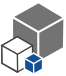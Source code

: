 <?xml version="1.0" encoding="UTF-8"?>
<dia:diagram xmlns:dia="http://www.lysator.liu.se/~alla/dia/">
  <dia:layer name="Fondo" visible="true" active="true">
    <dia:group>
      <dia:group>
        <dia:group>
          <dia:group>
            <dia:object type="Standard - Polygon" version="0" id="O0">
              <dia:attribute name="obj_pos">
                <dia:point val="2.721,3.723"/>
              </dia:attribute>
              <dia:attribute name="obj_bb">
                <dia:rectangle val="1.371,0.641;4.116,3.783"/>
              </dia:attribute>
              <dia:attribute name="poly_points">
                <dia:point val="2.721,3.723"/>
                <dia:point val="1.423,2.948"/>
                <dia:point val="1.446,1.436"/>
                <dia:point val="2.766,0.7"/>
                <dia:point val="4.064,1.476"/>
                <dia:point val="4.041,2.987"/>
              </dia:attribute>
              <dia:attribute name="line_color">
                <dia:color val="#ffffff"/>
              </dia:attribute>
              <dia:attribute name="line_width">
                <dia:real val="0.103"/>
              </dia:attribute>
              <dia:attribute name="inner_color">
                <dia:color val="#737373"/>
              </dia:attribute>
              <dia:attribute name="show_background">
                <dia:boolean val="true"/>
              </dia:attribute>
            </dia:object>
            <dia:object type="Standard - Polygon" version="0" id="O1">
              <dia:attribute name="obj_pos">
                <dia:point val="1.446,1.436"/>
              </dia:attribute>
              <dia:attribute name="obj_bb">
                <dia:rectangle val="1.394,0.641;4.115,2.271"/>
              </dia:attribute>
              <dia:attribute name="poly_points">
                <dia:point val="1.446,1.436"/>
                <dia:point val="1.446,1.436"/>
                <dia:point val="2.743,2.211"/>
                <dia:point val="4.063,1.476"/>
                <dia:point val="4.063,1.475"/>
                <dia:point val="2.766,0.7"/>
              </dia:attribute>
              <dia:attribute name="line_color">
                <dia:color val="#ffffff"/>
              </dia:attribute>
              <dia:attribute name="line_width">
                <dia:real val="0.103"/>
              </dia:attribute>
              <dia:attribute name="inner_color">
                <dia:color val="#737373"/>
              </dia:attribute>
              <dia:attribute name="show_background">
                <dia:boolean val="true"/>
              </dia:attribute>
            </dia:object>
            <dia:object type="Standard - Polygon" version="0" id="O2">
              <dia:attribute name="obj_pos">
                <dia:point val="1.445,1.437"/>
              </dia:attribute>
              <dia:attribute name="obj_bb">
                <dia:rectangle val="1.394,1.378;2.811,3.765"/>
              </dia:attribute>
              <dia:attribute name="poly_points">
                <dia:point val="1.445,1.437"/>
                <dia:point val="1.445,1.437"/>
                <dia:point val="1.448,2.948"/>
                <dia:point val="2.759,3.701"/>
                <dia:point val="2.76,3.701"/>
                <dia:point val="2.756,2.19"/>
              </dia:attribute>
              <dia:attribute name="line_color">
                <dia:color val="#ffffff"/>
              </dia:attribute>
              <dia:attribute name="line_width">
                <dia:real val="0.103"/>
              </dia:attribute>
              <dia:attribute name="inner_color">
                <dia:color val="#737373"/>
              </dia:attribute>
              <dia:attribute name="show_background">
                <dia:boolean val="true"/>
              </dia:attribute>
            </dia:object>
          </dia:group>
        </dia:group>
        <dia:group>
          <dia:group>
            <dia:object type="Standard - Polygon" version="0" id="O3">
              <dia:attribute name="obj_pos">
                <dia:point val="1.703,4.199"/>
              </dia:attribute>
              <dia:attribute name="obj_bb">
                <dia:rectangle val="0.902,2.387;2.506,4.238"/>
              </dia:attribute>
              <dia:attribute name="poly_points">
                <dia:point val="1.703,4.199"/>
                <dia:point val="0.936,3.755"/>
                <dia:point val="0.936,2.869"/>
                <dia:point val="1.704,2.426"/>
                <dia:point val="2.471,2.87"/>
                <dia:point val="2.471,3.756"/>
              </dia:attribute>
              <dia:attribute name="line_color">
                <dia:color val="#444444"/>
              </dia:attribute>
              <dia:attribute name="line_width">
                <dia:real val="0.069"/>
              </dia:attribute>
              <dia:attribute name="show_background">
                <dia:boolean val="true"/>
              </dia:attribute>
            </dia:object>
            <dia:object type="Standard - Polygon" version="0" id="O4">
              <dia:attribute name="obj_pos">
                <dia:point val="0.936,2.869"/>
              </dia:attribute>
              <dia:attribute name="obj_bb">
                <dia:rectangle val="0.902,2.387;2.505,3.352"/>
              </dia:attribute>
              <dia:attribute name="poly_points">
                <dia:point val="0.936,2.869"/>
                <dia:point val="0.936,2.869"/>
                <dia:point val="1.704,3.313"/>
                <dia:point val="2.471,2.87"/>
                <dia:point val="2.471,2.87"/>
                <dia:point val="1.704,2.426"/>
              </dia:attribute>
              <dia:attribute name="line_color">
                <dia:color val="#444444"/>
              </dia:attribute>
              <dia:attribute name="line_width">
                <dia:real val="0.069"/>
              </dia:attribute>
              <dia:attribute name="show_background">
                <dia:boolean val="true"/>
              </dia:attribute>
            </dia:object>
            <dia:object type="Standard - Polygon" version="0" id="O5">
              <dia:attribute name="obj_pos">
                <dia:point val="0.936,2.869"/>
              </dia:attribute>
              <dia:attribute name="obj_bb">
                <dia:rectangle val="0.901,2.832;1.761,4.226"/>
              </dia:attribute>
              <dia:attribute name="poly_points">
                <dia:point val="0.936,2.869"/>
                <dia:point val="0.936,2.87"/>
                <dia:point val="0.951,3.755"/>
                <dia:point val="1.726,4.185"/>
                <dia:point val="1.726,4.185"/>
                <dia:point val="1.711,3.3"/>
              </dia:attribute>
              <dia:attribute name="line_color">
                <dia:color val="#444444"/>
              </dia:attribute>
              <dia:attribute name="line_width">
                <dia:real val="0.069"/>
              </dia:attribute>
              <dia:attribute name="show_background">
                <dia:boolean val="true"/>
              </dia:attribute>
            </dia:object>
          </dia:group>
        </dia:group>
        <dia:group>
          <dia:group>
            <dia:object type="Standard - Polygon" version="0" id="O6">
              <dia:attribute name="obj_pos">
                <dia:point val="2.516,4.3"/>
              </dia:attribute>
              <dia:attribute name="obj_bb">
                <dia:rectangle val="2.028,3.212;3.005,4.34"/>
              </dia:attribute>
              <dia:attribute name="poly_points">
                <dia:point val="2.516,4.3"/>
                <dia:point val="2.062,4.038"/>
                <dia:point val="2.062,3.513"/>
                <dia:point val="2.517,3.251"/>
                <dia:point val="2.971,3.514"/>
                <dia:point val="2.97,4.038"/>
              </dia:attribute>
              <dia:attribute name="line_color">
                <dia:color val="#ffffff"/>
              </dia:attribute>
              <dia:attribute name="line_width">
                <dia:real val="0.069"/>
              </dia:attribute>
              <dia:attribute name="inner_color">
                <dia:color val="#115193"/>
              </dia:attribute>
              <dia:attribute name="show_background">
                <dia:boolean val="true"/>
              </dia:attribute>
            </dia:object>
            <dia:object type="Standard - Polygon" version="0" id="O7">
              <dia:attribute name="obj_pos">
                <dia:point val="2.062,3.513"/>
              </dia:attribute>
              <dia:attribute name="obj_bb">
                <dia:rectangle val="2.028,3.212;3.005,3.815"/>
              </dia:attribute>
              <dia:attribute name="poly_points">
                <dia:point val="2.062,3.513"/>
                <dia:point val="2.062,3.513"/>
                <dia:point val="2.516,3.776"/>
                <dia:point val="2.97,3.514"/>
                <dia:point val="2.97,3.513"/>
                <dia:point val="2.517,3.251"/>
              </dia:attribute>
              <dia:attribute name="line_color">
                <dia:color val="#ffffff"/>
              </dia:attribute>
              <dia:attribute name="line_width">
                <dia:real val="0.069"/>
              </dia:attribute>
              <dia:attribute name="inner_color">
                <dia:color val="#115193"/>
              </dia:attribute>
              <dia:attribute name="show_background">
                <dia:boolean val="true"/>
              </dia:attribute>
            </dia:object>
            <dia:object type="Standard - Polygon" version="0" id="O8">
              <dia:attribute name="obj_pos">
                <dia:point val="2.062,3.513"/>
              </dia:attribute>
              <dia:attribute name="obj_bb">
                <dia:rectangle val="2.027,3.479;2.564,4.337"/>
              </dia:attribute>
              <dia:attribute name="poly_points">
                <dia:point val="2.062,3.513"/>
                <dia:point val="2.062,3.513"/>
                <dia:point val="2.071,4.037"/>
                <dia:point val="2.53,4.292"/>
                <dia:point val="2.53,4.292"/>
                <dia:point val="2.521,3.768"/>
              </dia:attribute>
              <dia:attribute name="line_color">
                <dia:color val="#ffffff"/>
              </dia:attribute>
              <dia:attribute name="line_width">
                <dia:real val="0.069"/>
              </dia:attribute>
              <dia:attribute name="inner_color">
                <dia:color val="#115193"/>
              </dia:attribute>
              <dia:attribute name="show_background">
                <dia:boolean val="true"/>
              </dia:attribute>
            </dia:object>
          </dia:group>
        </dia:group>
      </dia:group>
    </dia:group>
  </dia:layer>
</dia:diagram>
